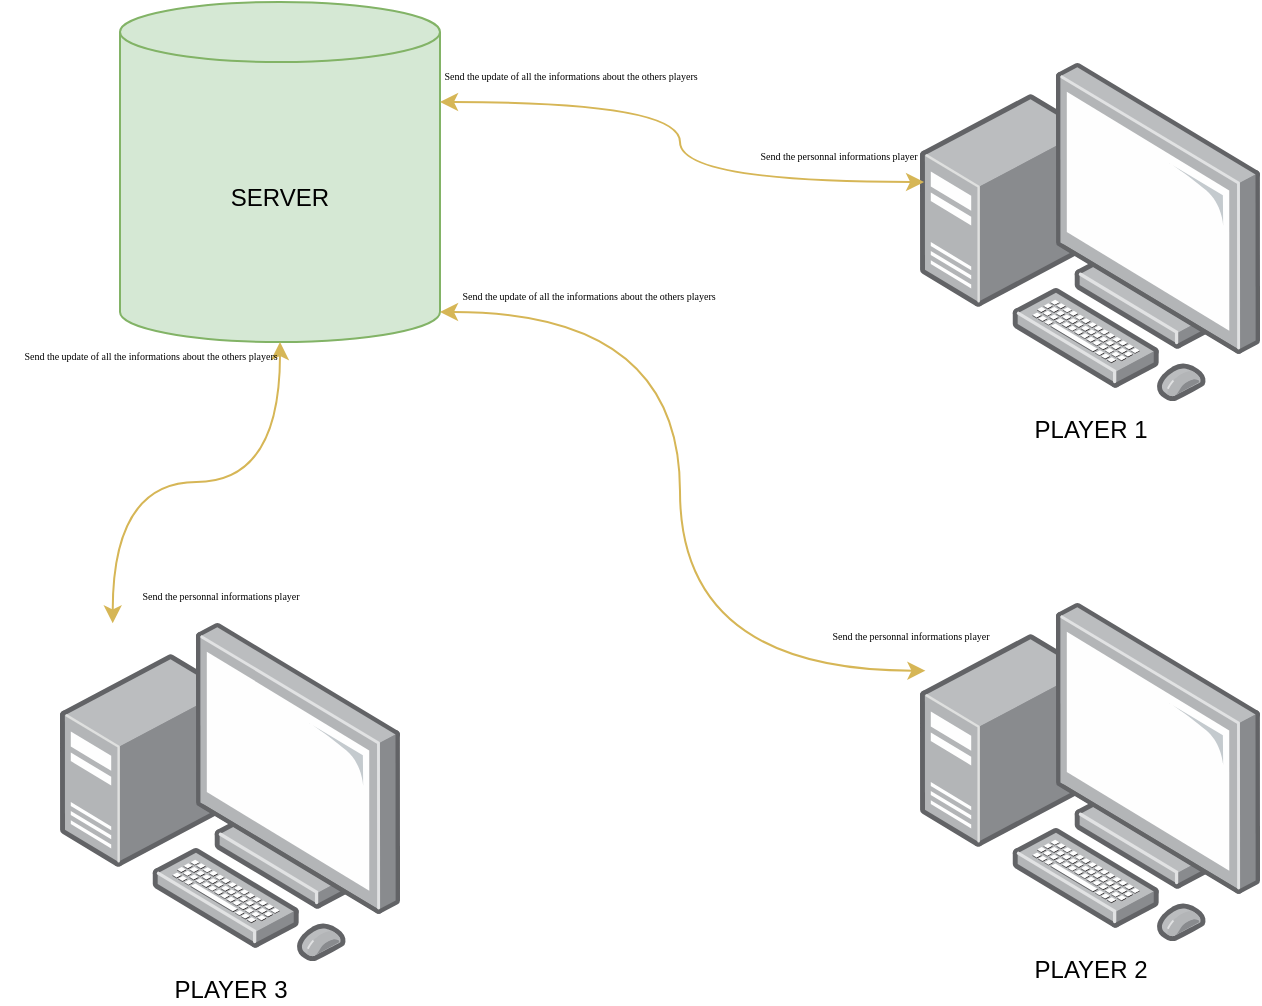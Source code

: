<mxfile version="28.2.5">
  <diagram name="Page-1" id="VZ321Vapsk0rJGcPApup">
    <mxGraphModel dx="1338" dy="768" grid="1" gridSize="10" guides="1" tooltips="1" connect="1" arrows="1" fold="1" page="1" pageScale="1" pageWidth="827" pageHeight="1169" math="0" shadow="0">
      <root>
        <mxCell id="0" />
        <mxCell id="1" parent="0" />
        <mxCell id="PlEhTqexls-xtfnu9Ddh-1" value="SERVER" style="shape=cylinder3;whiteSpace=wrap;html=1;boundedLbl=1;backgroundOutline=1;size=15;fillColor=#d5e8d4;strokeColor=#82b366;" vertex="1" parent="1">
          <mxGeometry x="440" y="330" width="160" height="170" as="geometry" />
        </mxCell>
        <mxCell id="PlEhTqexls-xtfnu9Ddh-2" value="PLAYER 1" style="image;points=[];aspect=fixed;html=1;align=center;shadow=0;dashed=0;image=img/lib/allied_telesis/computer_and_terminals/Personal_Computer_with_Server.svg;" vertex="1" parent="1">
          <mxGeometry x="840" y="360" width="170" height="170" as="geometry" />
        </mxCell>
        <mxCell id="PlEhTqexls-xtfnu9Ddh-3" value="PLAYER 2" style="image;points=[];aspect=fixed;html=1;align=center;shadow=0;dashed=0;image=img/lib/allied_telesis/computer_and_terminals/Personal_Computer_with_Server.svg;" vertex="1" parent="1">
          <mxGeometry x="840" y="630" width="170" height="170" as="geometry" />
        </mxCell>
        <mxCell id="PlEhTqexls-xtfnu9Ddh-4" value="PLAYER 3" style="image;points=[];aspect=fixed;html=1;align=center;shadow=0;dashed=0;image=img/lib/allied_telesis/computer_and_terminals/Personal_Computer_with_Server.svg;" vertex="1" parent="1">
          <mxGeometry x="410" y="640" width="170" height="170" as="geometry" />
        </mxCell>
        <mxCell id="PlEhTqexls-xtfnu9Ddh-6" value="" style="endArrow=classic;startArrow=classic;html=1;rounded=0;fillColor=#fff2cc;strokeColor=#d6b656;edgeStyle=orthogonalEdgeStyle;curved=1;entryX=1;entryY=1;entryDx=0;entryDy=-15;entryPerimeter=0;exitX=0.016;exitY=0.202;exitDx=0;exitDy=0;exitPerimeter=0;" edge="1" parent="1" source="PlEhTqexls-xtfnu9Ddh-3" target="PlEhTqexls-xtfnu9Ddh-1">
          <mxGeometry width="50" height="50" relative="1" as="geometry">
            <mxPoint x="730" y="630" as="sourcePoint" />
            <mxPoint x="780" y="580" as="targetPoint" />
          </mxGeometry>
        </mxCell>
        <mxCell id="PlEhTqexls-xtfnu9Ddh-7" value="" style="endArrow=classic;startArrow=classic;html=1;rounded=0;fillColor=#fff2cc;strokeColor=#d6b656;edgeStyle=orthogonalEdgeStyle;curved=1;entryX=0.5;entryY=1;entryDx=0;entryDy=0;entryPerimeter=0;exitX=0.155;exitY=0.004;exitDx=0;exitDy=0;exitPerimeter=0;" edge="1" parent="1" source="PlEhTqexls-xtfnu9Ddh-4" target="PlEhTqexls-xtfnu9Ddh-1">
          <mxGeometry width="50" height="50" relative="1" as="geometry">
            <mxPoint x="983" y="819" as="sourcePoint" />
            <mxPoint x="740" y="640" as="targetPoint" />
          </mxGeometry>
        </mxCell>
        <mxCell id="PlEhTqexls-xtfnu9Ddh-8" value="" style="endArrow=classic;startArrow=classic;html=1;rounded=0;fillColor=#fff2cc;strokeColor=#d6b656;edgeStyle=orthogonalEdgeStyle;curved=1;entryX=1;entryY=0;entryDx=0;entryDy=50;entryPerimeter=0;exitX=0.012;exitY=0.353;exitDx=0;exitDy=0;exitPerimeter=0;" edge="1" parent="1" source="PlEhTqexls-xtfnu9Ddh-2" target="PlEhTqexls-xtfnu9Ddh-1">
          <mxGeometry width="50" height="50" relative="1" as="geometry">
            <mxPoint x="1003" y="819" as="sourcePoint" />
            <mxPoint x="760" y="640" as="targetPoint" />
          </mxGeometry>
        </mxCell>
        <mxCell id="PlEhTqexls-xtfnu9Ddh-9" value="&lt;font face=&quot;Garamond&quot; style=&quot;font-size: 5px;&quot;&gt;Send the personnal informations player&lt;/font&gt;" style="text;html=1;align=center;verticalAlign=middle;resizable=0;points=[];autosize=1;strokeColor=none;fillColor=none;" vertex="1" parent="1">
          <mxGeometry x="785" y="630" width="100" height="30" as="geometry" />
        </mxCell>
        <mxCell id="PlEhTqexls-xtfnu9Ddh-11" value="&lt;font face=&quot;Garamond&quot; style=&quot;font-size: 5px;&quot;&gt;Send the update of all the informations about the others players&lt;/font&gt;" style="text;html=1;align=center;verticalAlign=middle;resizable=0;points=[];autosize=1;strokeColor=none;fillColor=none;" vertex="1" parent="1">
          <mxGeometry x="599" y="460" width="150" height="30" as="geometry" />
        </mxCell>
        <mxCell id="PlEhTqexls-xtfnu9Ddh-12" value="&lt;font face=&quot;Garamond&quot; style=&quot;font-size: 5px;&quot;&gt;Send the update of all the informations about the others players&lt;/font&gt;" style="text;html=1;align=center;verticalAlign=middle;resizable=0;points=[];autosize=1;strokeColor=none;fillColor=none;" vertex="1" parent="1">
          <mxGeometry x="380" y="490" width="150" height="30" as="geometry" />
        </mxCell>
        <mxCell id="PlEhTqexls-xtfnu9Ddh-13" value="&lt;font face=&quot;Garamond&quot; style=&quot;font-size: 5px;&quot;&gt;Send the personnal informations player&lt;/font&gt;" style="text;html=1;align=center;verticalAlign=middle;resizable=0;points=[];autosize=1;strokeColor=none;fillColor=none;" vertex="1" parent="1">
          <mxGeometry x="440" y="610" width="100" height="30" as="geometry" />
        </mxCell>
        <mxCell id="PlEhTqexls-xtfnu9Ddh-14" value="&lt;font face=&quot;Garamond&quot; style=&quot;font-size: 5px;&quot;&gt;Send the personnal informations player&lt;/font&gt;" style="text;html=1;align=center;verticalAlign=middle;resizable=0;points=[];autosize=1;strokeColor=none;fillColor=none;" vertex="1" parent="1">
          <mxGeometry x="749" y="390" width="100" height="30" as="geometry" />
        </mxCell>
        <mxCell id="PlEhTqexls-xtfnu9Ddh-15" value="&lt;font face=&quot;Garamond&quot; style=&quot;font-size: 5px;&quot;&gt;Send the update of all the informations about the others players&lt;/font&gt;" style="text;html=1;align=center;verticalAlign=middle;resizable=0;points=[];autosize=1;strokeColor=none;fillColor=none;" vertex="1" parent="1">
          <mxGeometry x="590" y="350" width="150" height="30" as="geometry" />
        </mxCell>
      </root>
    </mxGraphModel>
  </diagram>
</mxfile>
